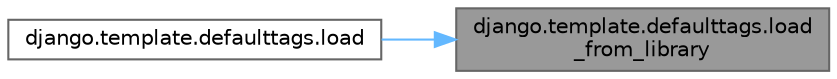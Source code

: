 digraph "django.template.defaulttags.load_from_library"
{
 // LATEX_PDF_SIZE
  bgcolor="transparent";
  edge [fontname=Helvetica,fontsize=10,labelfontname=Helvetica,labelfontsize=10];
  node [fontname=Helvetica,fontsize=10,shape=box,height=0.2,width=0.4];
  rankdir="RL";
  Node1 [id="Node000001",label="django.template.defaulttags.load\l_from_library",height=0.2,width=0.4,color="gray40", fillcolor="grey60", style="filled", fontcolor="black",tooltip=" "];
  Node1 -> Node2 [id="edge1_Node000001_Node000002",dir="back",color="steelblue1",style="solid",tooltip=" "];
  Node2 [id="Node000002",label="django.template.defaulttags.load",height=0.2,width=0.4,color="grey40", fillcolor="white", style="filled",URL="$namespacedjango_1_1template_1_1defaulttags.html#a354cb786c1efb3abd8a281536ef91e7e",tooltip=" "];
}
